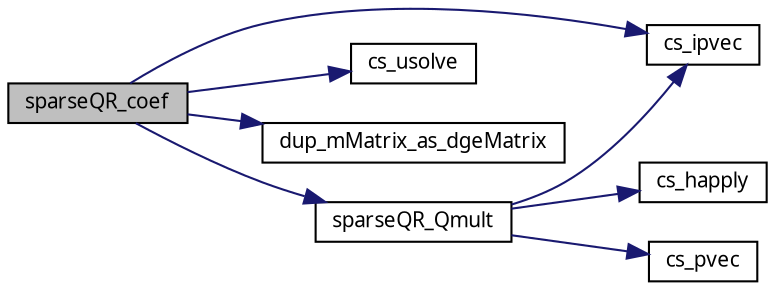 digraph G
{
  edge [fontname="FreeSans.ttf",fontsize=10,labelfontname="FreeSans.ttf",labelfontsize=10];
  node [fontname="FreeSans.ttf",fontsize=10,shape=record];
  rankdir=LR;
  Node1 [label="sparseQR_coef",height=0.2,width=0.4,color="black", fillcolor="grey75", style="filled" fontcolor="black"];
  Node1 -> Node2 [color="midnightblue",fontsize=10,style="solid",fontname="FreeSans.ttf"];
  Node2 [label="cs_ipvec",height=0.2,width=0.4,color="black", fillcolor="white", style="filled",URL="$cs_8c.html#1d7df434402e7553c34dbd59fd040159"];
  Node1 -> Node3 [color="midnightblue",fontsize=10,style="solid",fontname="FreeSans.ttf"];
  Node3 [label="cs_usolve",height=0.2,width=0.4,color="black", fillcolor="white", style="filled",URL="$cs_8c.html#a4cdacecec403b30b97abc7c27594b4f"];
  Node1 -> Node4 [color="midnightblue",fontsize=10,style="solid",fontname="FreeSans.ttf"];
  Node4 [label="dup_mMatrix_as_dgeMatrix",height=0.2,width=0.4,color="black", fillcolor="white", style="filled",URL="$Mutils_8c.html#574d0797f3bfb4cb555038c8d90cceb8"];
  Node1 -> Node5 [color="midnightblue",fontsize=10,style="solid",fontname="FreeSans.ttf"];
  Node5 [label="sparseQR_Qmult",height=0.2,width=0.4,color="black", fillcolor="white", style="filled",URL="$sparseQR_8c.html#d4bb283bd0128438e01523e07feb4993",tooltip="Apply Householder transformations and the row permutation P to y."];
  Node5 -> Node6 [color="midnightblue",fontsize=10,style="solid",fontname="FreeSans.ttf"];
  Node6 [label="cs_happly",height=0.2,width=0.4,color="black", fillcolor="white", style="filled",URL="$cs_8c.html#27050a31d36046e833b7763fe8ef62ce"];
  Node5 -> Node2 [color="midnightblue",fontsize=10,style="solid",fontname="FreeSans.ttf"];
  Node5 -> Node7 [color="midnightblue",fontsize=10,style="solid",fontname="FreeSans.ttf"];
  Node7 [label="cs_pvec",height=0.2,width=0.4,color="black", fillcolor="white", style="filled",URL="$cs_8c.html#d854f5cf7572128900a5acb1a7c87754"];
}
